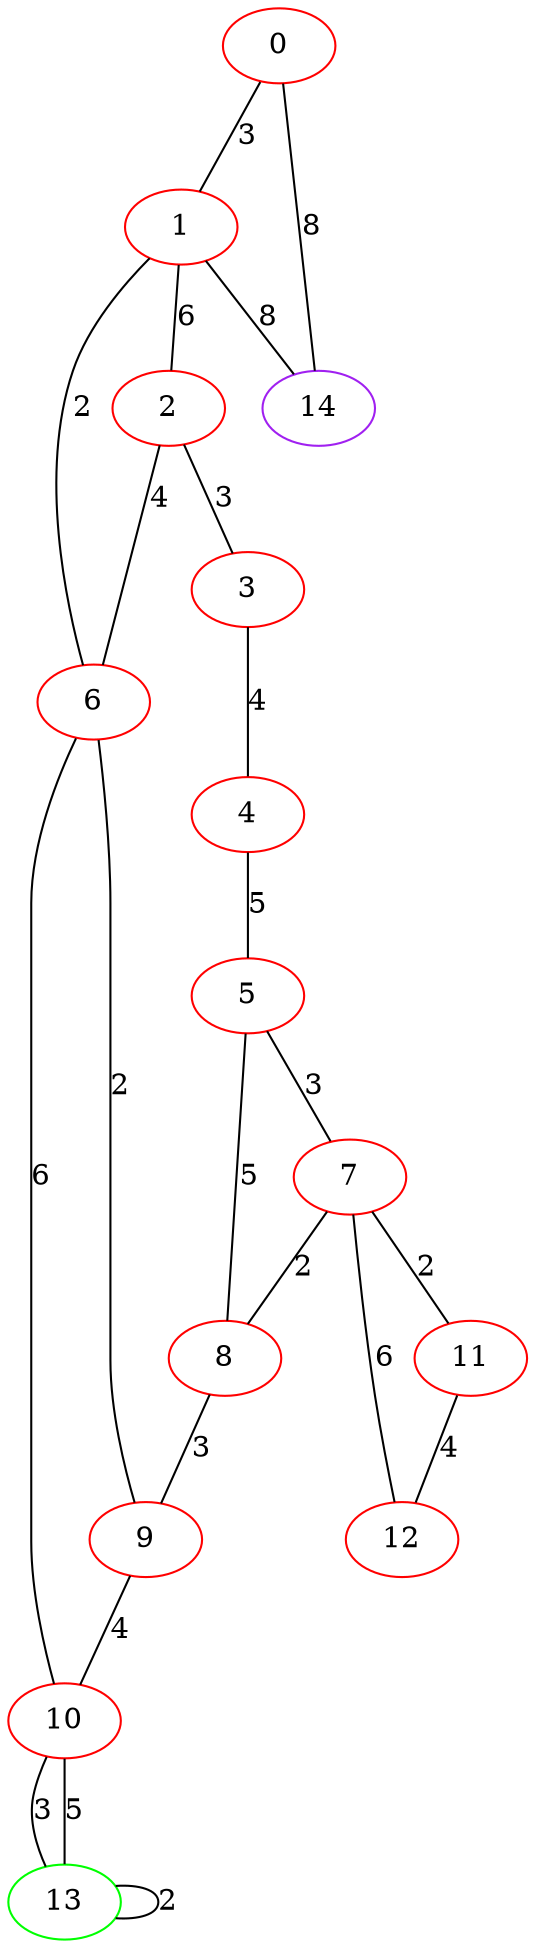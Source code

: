 graph "" {
0 [color=red, weight=1];
1 [color=red, weight=1];
2 [color=red, weight=1];
3 [color=red, weight=1];
4 [color=red, weight=1];
5 [color=red, weight=1];
6 [color=red, weight=1];
7 [color=red, weight=1];
8 [color=red, weight=1];
9 [color=red, weight=1];
10 [color=red, weight=1];
11 [color=red, weight=1];
12 [color=red, weight=1];
13 [color=green, weight=2];
14 [color=purple, weight=4];
0 -- 1  [key=0, label=3];
0 -- 14  [key=0, label=8];
1 -- 2  [key=0, label=6];
1 -- 14  [key=0, label=8];
1 -- 6  [key=0, label=2];
2 -- 3  [key=0, label=3];
2 -- 6  [key=0, label=4];
3 -- 4  [key=0, label=4];
4 -- 5  [key=0, label=5];
5 -- 8  [key=0, label=5];
5 -- 7  [key=0, label=3];
6 -- 10  [key=0, label=6];
6 -- 9  [key=0, label=2];
7 -- 8  [key=0, label=2];
7 -- 11  [key=0, label=2];
7 -- 12  [key=0, label=6];
8 -- 9  [key=0, label=3];
9 -- 10  [key=0, label=4];
10 -- 13  [key=0, label=3];
10 -- 13  [key=1, label=5];
11 -- 12  [key=0, label=4];
13 -- 13  [key=0, label=2];
}
